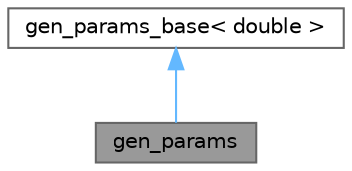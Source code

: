 digraph "gen_params"
{
 // LATEX_PDF_SIZE
  bgcolor="transparent";
  edge [fontname=Helvetica,fontsize=10,labelfontname=Helvetica,labelfontsize=10];
  node [fontname=Helvetica,fontsize=10,shape=box,height=0.2,width=0.4];
  Node1 [label="gen_params",height=0.2,width=0.4,color="gray40", fillcolor="grey60", style="filled", fontcolor="black",tooltip="convience wrapper for the gen_params_base class"];
  Node2 -> Node1 [dir="back",color="steelblue1",style="solid"];
  Node2 [label="gen_params_base\< double \>",height=0.2,width=0.4,color="gray40", fillcolor="white", style="filled",URL="$classgen__params__base.html",tooltip=" "];
}
